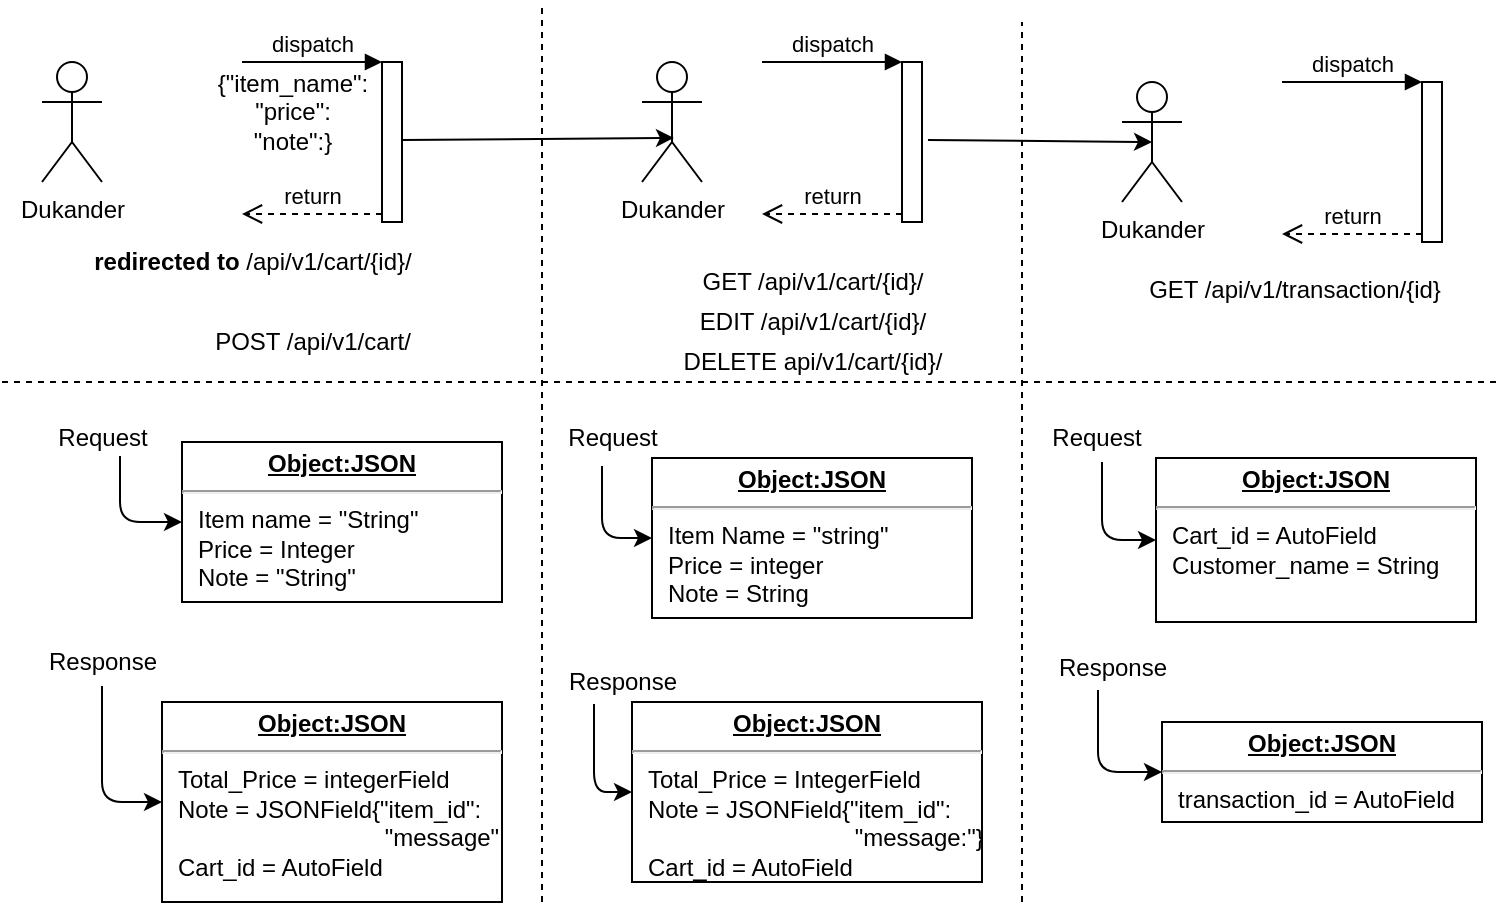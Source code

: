 <mxfile version="13.1.14" type="github">
  <diagram id="PNmXfZRkviSsAnXEH6vr" name="Page-1">
    <mxGraphModel dx="868" dy="1582" grid="1" gridSize="10" guides="1" tooltips="1" connect="1" arrows="1" fold="1" page="1" pageScale="1" pageWidth="850" pageHeight="1100" math="0" shadow="0">
      <root>
        <mxCell id="0" />
        <mxCell id="1" parent="0" />
        <mxCell id="tazjQRN2mXjaUuruAK_x-1" value="Dukander" style="shape=umlActor;verticalLabelPosition=bottom;labelBackgroundColor=#ffffff;verticalAlign=top;html=1;outlineConnect=0;" vertex="1" parent="1">
          <mxGeometry x="30" y="20" width="30" height="60" as="geometry" />
        </mxCell>
        <mxCell id="tazjQRN2mXjaUuruAK_x-2" value="" style="html=1;points=[];perimeter=orthogonalPerimeter;" vertex="1" parent="1">
          <mxGeometry x="200" y="20" width="10" height="80" as="geometry" />
        </mxCell>
        <mxCell id="tazjQRN2mXjaUuruAK_x-3" value="dispatch" style="html=1;verticalAlign=bottom;endArrow=block;entryX=0;entryY=0;" edge="1" target="tazjQRN2mXjaUuruAK_x-2" parent="1">
          <mxGeometry relative="1" as="geometry">
            <mxPoint x="130" y="20" as="sourcePoint" />
          </mxGeometry>
        </mxCell>
        <mxCell id="tazjQRN2mXjaUuruAK_x-4" value="return" style="html=1;verticalAlign=bottom;endArrow=open;dashed=1;endSize=8;exitX=0;exitY=0.95;" edge="1" source="tazjQRN2mXjaUuruAK_x-2" parent="1">
          <mxGeometry relative="1" as="geometry">
            <mxPoint x="130" y="96" as="targetPoint" />
          </mxGeometry>
        </mxCell>
        <mxCell id="tazjQRN2mXjaUuruAK_x-5" value="{&quot;item_name&quot;:&lt;br&gt;&quot;price&quot;:&lt;br&gt;&quot;note&quot;:}" style="text;html=1;align=center;verticalAlign=middle;resizable=0;points=[];autosize=1;" vertex="1" parent="1">
          <mxGeometry x="110" y="20" width="90" height="50" as="geometry" />
        </mxCell>
        <mxCell id="tazjQRN2mXjaUuruAK_x-6" value="&lt;b&gt;redirected to&lt;/b&gt; /api/v1/cart/{id}/" style="text;html=1;align=center;verticalAlign=middle;resizable=0;points=[];autosize=1;" vertex="1" parent="1">
          <mxGeometry x="50" y="110" width="170" height="20" as="geometry" />
        </mxCell>
        <mxCell id="tazjQRN2mXjaUuruAK_x-8" value="" style="endArrow=none;dashed=1;html=1;" edge="1" parent="1">
          <mxGeometry width="50" height="50" relative="1" as="geometry">
            <mxPoint x="280" y="440" as="sourcePoint" />
            <mxPoint x="280" y="-10" as="targetPoint" />
          </mxGeometry>
        </mxCell>
        <mxCell id="tazjQRN2mXjaUuruAK_x-9" value="" style="endArrow=none;dashed=1;html=1;" edge="1" parent="1">
          <mxGeometry width="50" height="50" relative="1" as="geometry">
            <mxPoint x="10" y="180" as="sourcePoint" />
            <mxPoint x="760" y="180" as="targetPoint" />
          </mxGeometry>
        </mxCell>
        <mxCell id="tazjQRN2mXjaUuruAK_x-10" value="" style="endArrow=classic;html=1;exitX=1;exitY=0.488;exitDx=0;exitDy=0;exitPerimeter=0;entryX=0.533;entryY=0.633;entryDx=0;entryDy=0;entryPerimeter=0;" edge="1" parent="1" source="tazjQRN2mXjaUuruAK_x-2" target="tazjQRN2mXjaUuruAK_x-11">
          <mxGeometry width="50" height="50" relative="1" as="geometry">
            <mxPoint x="250" y="90" as="sourcePoint" />
            <mxPoint x="410" y="55" as="targetPoint" />
          </mxGeometry>
        </mxCell>
        <mxCell id="tazjQRN2mXjaUuruAK_x-11" value="Dukander" style="shape=umlActor;verticalLabelPosition=bottom;labelBackgroundColor=#ffffff;verticalAlign=top;html=1;outlineConnect=0;" vertex="1" parent="1">
          <mxGeometry x="330" y="20" width="30" height="60" as="geometry" />
        </mxCell>
        <mxCell id="tazjQRN2mXjaUuruAK_x-16" value="Request" style="text;html=1;align=center;verticalAlign=middle;resizable=0;points=[];autosize=1;" vertex="1" parent="1">
          <mxGeometry x="30" y="198" width="60" height="20" as="geometry" />
        </mxCell>
        <mxCell id="tazjQRN2mXjaUuruAK_x-17" value="&lt;p style=&quot;margin: 0px ; margin-top: 4px ; text-align: center ; text-decoration: underline&quot;&gt;&lt;b&gt;Object:JSON&lt;/b&gt;&lt;/p&gt;&lt;hr&gt;&lt;p style=&quot;margin: 0px ; margin-left: 8px&quot;&gt;Item name = &quot;String&quot;&lt;/p&gt;&lt;p style=&quot;margin: 0px ; margin-left: 8px&quot;&gt;Price = Integer&lt;br&gt;Note = &quot;String&quot;&lt;/p&gt;" style="verticalAlign=top;align=left;overflow=fill;fontSize=12;fontFamily=Helvetica;html=1;" vertex="1" parent="1">
          <mxGeometry x="100" y="210" width="160" height="80" as="geometry" />
        </mxCell>
        <mxCell id="tazjQRN2mXjaUuruAK_x-18" value="" style="endArrow=classic;html=1;entryX=0;entryY=0.5;entryDx=0;entryDy=0;exitX=0.65;exitY=0.95;exitDx=0;exitDy=0;exitPerimeter=0;" edge="1" parent="1" source="tazjQRN2mXjaUuruAK_x-16" target="tazjQRN2mXjaUuruAK_x-17">
          <mxGeometry width="50" height="50" relative="1" as="geometry">
            <mxPoint x="30" y="280" as="sourcePoint" />
            <mxPoint x="80" y="230" as="targetPoint" />
            <Array as="points">
              <mxPoint x="69" y="250" />
            </Array>
          </mxGeometry>
        </mxCell>
        <mxCell id="tazjQRN2mXjaUuruAK_x-19" value="&lt;p style=&quot;margin: 0px ; margin-top: 4px ; text-align: center ; text-decoration: underline&quot;&gt;&lt;b&gt;Object:JSON&lt;/b&gt;&lt;/p&gt;&lt;hr&gt;&lt;p style=&quot;margin: 0px ; margin-left: 8px&quot;&gt;Total_Price = integerField&lt;br&gt;Note = JSONField{&quot;item_id&quot;:&lt;/p&gt;&lt;p style=&quot;margin: 0px ; margin-left: 8px&quot;&gt;&amp;nbsp; &amp;nbsp; &amp;nbsp; &amp;nbsp; &amp;nbsp; &amp;nbsp; &amp;nbsp; &amp;nbsp; &amp;nbsp; &amp;nbsp; &amp;nbsp; &amp;nbsp; &amp;nbsp; &amp;nbsp; &amp;nbsp; &amp;nbsp;&quot;message&quot;&amp;nbsp; &amp;nbsp; &amp;nbsp; }&lt;/p&gt;&lt;p style=&quot;margin: 0px ; margin-left: 8px&quot;&gt;Cart_id = AutoField&lt;/p&gt;" style="verticalAlign=top;align=left;overflow=fill;fontSize=12;fontFamily=Helvetica;html=1;" vertex="1" parent="1">
          <mxGeometry x="90" y="340" width="170" height="100" as="geometry" />
        </mxCell>
        <mxCell id="tazjQRN2mXjaUuruAK_x-20" value="Response" style="text;html=1;align=center;verticalAlign=middle;resizable=0;points=[];autosize=1;" vertex="1" parent="1">
          <mxGeometry x="25" y="310" width="70" height="20" as="geometry" />
        </mxCell>
        <mxCell id="tazjQRN2mXjaUuruAK_x-22" value="" style="endArrow=classic;html=1;entryX=0;entryY=0.5;entryDx=0;entryDy=0;exitX=0.5;exitY=1.1;exitDx=0;exitDy=0;exitPerimeter=0;" edge="1" parent="1" source="tazjQRN2mXjaUuruAK_x-20" target="tazjQRN2mXjaUuruAK_x-19">
          <mxGeometry width="50" height="50" relative="1" as="geometry">
            <mxPoint x="40" y="380" as="sourcePoint" />
            <mxPoint x="90" y="330" as="targetPoint" />
            <Array as="points">
              <mxPoint x="60" y="390" />
            </Array>
          </mxGeometry>
        </mxCell>
        <mxCell id="tazjQRN2mXjaUuruAK_x-23" value="GET /api/v1/cart/{id}/" style="text;html=1;align=center;verticalAlign=middle;resizable=0;points=[];autosize=1;" vertex="1" parent="1">
          <mxGeometry x="350" y="120" width="130" height="20" as="geometry" />
        </mxCell>
        <mxCell id="tazjQRN2mXjaUuruAK_x-24" value="EDIT /api/v1/cart/{id}/" style="text;html=1;align=center;verticalAlign=middle;resizable=0;points=[];autosize=1;" vertex="1" parent="1">
          <mxGeometry x="350" y="140" width="130" height="20" as="geometry" />
        </mxCell>
        <mxCell id="tazjQRN2mXjaUuruAK_x-29" value="DELETE api/v1/cart/{id}/" style="text;html=1;align=center;verticalAlign=middle;resizable=0;points=[];autosize=1;" vertex="1" parent="1">
          <mxGeometry x="345" y="160" width="140" height="20" as="geometry" />
        </mxCell>
        <mxCell id="tazjQRN2mXjaUuruAK_x-30" value="POST /api/v1/cart/" style="text;html=1;align=center;verticalAlign=middle;resizable=0;points=[];autosize=1;" vertex="1" parent="1">
          <mxGeometry x="110" y="150" width="110" height="20" as="geometry" />
        </mxCell>
        <mxCell id="tazjQRN2mXjaUuruAK_x-33" value="" style="html=1;points=[];perimeter=orthogonalPerimeter;" vertex="1" parent="1">
          <mxGeometry x="460" y="20" width="10" height="80" as="geometry" />
        </mxCell>
        <mxCell id="tazjQRN2mXjaUuruAK_x-34" value="dispatch" style="html=1;verticalAlign=bottom;endArrow=block;entryX=0;entryY=0;" edge="1" target="tazjQRN2mXjaUuruAK_x-33" parent="1">
          <mxGeometry relative="1" as="geometry">
            <mxPoint x="390" y="20" as="sourcePoint" />
          </mxGeometry>
        </mxCell>
        <mxCell id="tazjQRN2mXjaUuruAK_x-35" value="return" style="html=1;verticalAlign=bottom;endArrow=open;dashed=1;endSize=8;exitX=0;exitY=0.95;" edge="1" source="tazjQRN2mXjaUuruAK_x-33" parent="1">
          <mxGeometry relative="1" as="geometry">
            <mxPoint x="390" y="96" as="targetPoint" />
          </mxGeometry>
        </mxCell>
        <mxCell id="tazjQRN2mXjaUuruAK_x-36" value="" style="endArrow=none;dashed=1;html=1;" edge="1" parent="1">
          <mxGeometry width="50" height="50" relative="1" as="geometry">
            <mxPoint x="520" y="440" as="sourcePoint" />
            <mxPoint x="520" as="targetPoint" />
          </mxGeometry>
        </mxCell>
        <mxCell id="tazjQRN2mXjaUuruAK_x-37" value="&lt;p style=&quot;margin: 0px ; margin-top: 4px ; text-align: center ; text-decoration: underline&quot;&gt;&lt;b&gt;Object:JSON&lt;/b&gt;&lt;/p&gt;&lt;hr&gt;&lt;p style=&quot;margin: 0px ; margin-left: 8px&quot;&gt;Item Name = &quot;string&quot;&lt;br&gt;Price = integer&lt;br&gt;Note = String&lt;/p&gt;" style="verticalAlign=top;align=left;overflow=fill;fontSize=12;fontFamily=Helvetica;html=1;" vertex="1" parent="1">
          <mxGeometry x="335" y="218" width="160" height="80" as="geometry" />
        </mxCell>
        <mxCell id="tazjQRN2mXjaUuruAK_x-38" value="Request" style="text;html=1;align=center;verticalAlign=middle;resizable=0;points=[];autosize=1;" vertex="1" parent="1">
          <mxGeometry x="285" y="198" width="60" height="20" as="geometry" />
        </mxCell>
        <mxCell id="tazjQRN2mXjaUuruAK_x-39" value="" style="endArrow=classic;html=1;entryX=0;entryY=0.5;entryDx=0;entryDy=0;" edge="1" parent="1" target="tazjQRN2mXjaUuruAK_x-37">
          <mxGeometry width="50" height="50" relative="1" as="geometry">
            <mxPoint x="310" y="222" as="sourcePoint" />
            <mxPoint x="340" y="230" as="targetPoint" />
            <Array as="points">
              <mxPoint x="310" y="258" />
            </Array>
          </mxGeometry>
        </mxCell>
        <mxCell id="tazjQRN2mXjaUuruAK_x-40" value="&lt;p style=&quot;margin: 0px ; margin-top: 4px ; text-align: center ; text-decoration: underline&quot;&gt;&lt;b&gt;Object:JSON&lt;/b&gt;&lt;/p&gt;&lt;hr&gt;&lt;p style=&quot;margin: 0px ; margin-left: 8px&quot;&gt;Total_Price = IntegerField&lt;br&gt;Note = JSONField{&quot;item_id&quot;:&lt;/p&gt;&lt;p style=&quot;margin: 0px ; margin-left: 8px&quot;&gt;&amp;nbsp; &amp;nbsp; &amp;nbsp; &amp;nbsp; &amp;nbsp; &amp;nbsp; &amp;nbsp; &amp;nbsp; &amp;nbsp; &amp;nbsp; &amp;nbsp; &amp;nbsp; &amp;nbsp; &amp;nbsp; &amp;nbsp; &amp;nbsp;&quot;message:&quot;}&lt;br&gt;Cart_id = AutoField&lt;/p&gt;" style="verticalAlign=top;align=left;overflow=fill;fontSize=12;fontFamily=Helvetica;html=1;" vertex="1" parent="1">
          <mxGeometry x="325" y="340" width="175" height="90" as="geometry" />
        </mxCell>
        <mxCell id="tazjQRN2mXjaUuruAK_x-41" value="Response" style="text;html=1;align=center;verticalAlign=middle;resizable=0;points=[];autosize=1;" vertex="1" parent="1">
          <mxGeometry x="285" y="320" width="70" height="20" as="geometry" />
        </mxCell>
        <mxCell id="tazjQRN2mXjaUuruAK_x-42" value="" style="endArrow=classic;html=1;entryX=0;entryY=0.5;entryDx=0;entryDy=0;exitX=0.3;exitY=1.05;exitDx=0;exitDy=0;exitPerimeter=0;" edge="1" parent="1" source="tazjQRN2mXjaUuruAK_x-41" target="tazjQRN2mXjaUuruAK_x-40">
          <mxGeometry width="50" height="50" relative="1" as="geometry">
            <mxPoint x="280" y="390" as="sourcePoint" />
            <mxPoint x="330" y="340" as="targetPoint" />
            <Array as="points">
              <mxPoint x="306" y="385" />
            </Array>
          </mxGeometry>
        </mxCell>
        <mxCell id="tazjQRN2mXjaUuruAK_x-43" value="" style="endArrow=classic;html=1;exitX=1.3;exitY=0.488;exitDx=0;exitDy=0;exitPerimeter=0;entryX=0.5;entryY=0.5;entryDx=0;entryDy=0;entryPerimeter=0;" edge="1" parent="1" source="tazjQRN2mXjaUuruAK_x-33" target="tazjQRN2mXjaUuruAK_x-44">
          <mxGeometry width="50" height="50" relative="1" as="geometry">
            <mxPoint x="490" y="90" as="sourcePoint" />
            <mxPoint x="560" y="59" as="targetPoint" />
          </mxGeometry>
        </mxCell>
        <mxCell id="tazjQRN2mXjaUuruAK_x-44" value="Dukander" style="shape=umlActor;verticalLabelPosition=bottom;labelBackgroundColor=#ffffff;verticalAlign=top;html=1;outlineConnect=0;" vertex="1" parent="1">
          <mxGeometry x="570" y="30" width="30" height="60" as="geometry" />
        </mxCell>
        <mxCell id="tazjQRN2mXjaUuruAK_x-45" value="" style="html=1;points=[];perimeter=orthogonalPerimeter;" vertex="1" parent="1">
          <mxGeometry x="720" y="30" width="10" height="80" as="geometry" />
        </mxCell>
        <mxCell id="tazjQRN2mXjaUuruAK_x-46" value="dispatch" style="html=1;verticalAlign=bottom;endArrow=block;entryX=0;entryY=0;" edge="1" target="tazjQRN2mXjaUuruAK_x-45" parent="1">
          <mxGeometry relative="1" as="geometry">
            <mxPoint x="650" y="30" as="sourcePoint" />
          </mxGeometry>
        </mxCell>
        <mxCell id="tazjQRN2mXjaUuruAK_x-47" value="return" style="html=1;verticalAlign=bottom;endArrow=open;dashed=1;endSize=8;exitX=0;exitY=0.95;" edge="1" source="tazjQRN2mXjaUuruAK_x-45" parent="1">
          <mxGeometry relative="1" as="geometry">
            <mxPoint x="650" y="106" as="targetPoint" />
          </mxGeometry>
        </mxCell>
        <mxCell id="tazjQRN2mXjaUuruAK_x-48" value="GET /api/v1/transaction/{id}" style="text;html=1;align=center;verticalAlign=middle;resizable=0;points=[];autosize=1;" vertex="1" parent="1">
          <mxGeometry x="576" y="124" width="160" height="20" as="geometry" />
        </mxCell>
        <mxCell id="tazjQRN2mXjaUuruAK_x-49" value="&lt;p style=&quot;margin: 0px ; margin-top: 4px ; text-align: center ; text-decoration: underline&quot;&gt;&lt;b&gt;Object:JSON&lt;/b&gt;&lt;/p&gt;&lt;hr&gt;&lt;p style=&quot;margin: 0px ; margin-left: 8px&quot;&gt;Cart_id = AutoField&lt;br&gt;Customer_name = String&lt;/p&gt;" style="verticalAlign=top;align=left;overflow=fill;fontSize=12;fontFamily=Helvetica;html=1;" vertex="1" parent="1">
          <mxGeometry x="587" y="218" width="160" height="82" as="geometry" />
        </mxCell>
        <mxCell id="tazjQRN2mXjaUuruAK_x-50" value="Request" style="text;html=1;align=center;verticalAlign=middle;resizable=0;points=[];autosize=1;" vertex="1" parent="1">
          <mxGeometry x="527" y="198" width="60" height="20" as="geometry" />
        </mxCell>
        <mxCell id="tazjQRN2mXjaUuruAK_x-51" value="" style="endArrow=classic;html=1;exitX=0.55;exitY=1.1;exitDx=0;exitDy=0;exitPerimeter=0;" edge="1" parent="1" source="tazjQRN2mXjaUuruAK_x-50">
          <mxGeometry width="50" height="50" relative="1" as="geometry">
            <mxPoint x="530" y="270" as="sourcePoint" />
            <mxPoint x="587" y="259" as="targetPoint" />
            <Array as="points">
              <mxPoint x="560" y="259" />
            </Array>
          </mxGeometry>
        </mxCell>
        <mxCell id="tazjQRN2mXjaUuruAK_x-52" value="&lt;p style=&quot;margin: 0px ; margin-top: 4px ; text-align: center ; text-decoration: underline&quot;&gt;&lt;b&gt;Object:JSON&lt;/b&gt;&lt;/p&gt;&lt;hr&gt;&lt;p style=&quot;margin: 0px ; margin-left: 8px&quot;&gt;transaction_id = AutoField&lt;br&gt;&lt;/p&gt;" style="verticalAlign=top;align=left;overflow=fill;fontSize=12;fontFamily=Helvetica;html=1;" vertex="1" parent="1">
          <mxGeometry x="590" y="350" width="160" height="50" as="geometry" />
        </mxCell>
        <mxCell id="tazjQRN2mXjaUuruAK_x-53" value="Response" style="text;html=1;align=center;verticalAlign=middle;resizable=0;points=[];autosize=1;" vertex="1" parent="1">
          <mxGeometry x="530" y="313" width="70" height="20" as="geometry" />
        </mxCell>
        <mxCell id="tazjQRN2mXjaUuruAK_x-54" value="" style="endArrow=classic;html=1;entryX=0;entryY=0.5;entryDx=0;entryDy=0;exitX=0.4;exitY=1.05;exitDx=0;exitDy=0;exitPerimeter=0;" edge="1" parent="1" source="tazjQRN2mXjaUuruAK_x-53" target="tazjQRN2mXjaUuruAK_x-52">
          <mxGeometry width="50" height="50" relative="1" as="geometry">
            <mxPoint x="530" y="390" as="sourcePoint" />
            <mxPoint x="580" y="340" as="targetPoint" />
            <Array as="points">
              <mxPoint x="558" y="375" />
            </Array>
          </mxGeometry>
        </mxCell>
      </root>
    </mxGraphModel>
  </diagram>
</mxfile>
